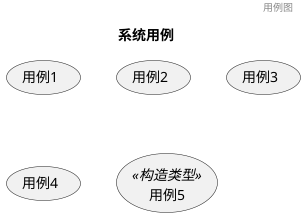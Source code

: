 @startuml
title:系统用例
header:用例图
(用例1)
(用例2) as UC2
usecase 用例3
usecase (用例4) as UC4
(用例5) as (Use) << 构造类型 >>

newpage
title:业务用例
header:用例图
(第一个用例)/
(第二个用例)/ as (UC2)
usecase/ UC3
usecase/ (第四个\n用例) as UC4

note as xxx
* 业务用例：业务用例体现了需求，比如论坛
管理员(护用户,维护帖子等)。
* 系统用例: 系统用例只针对要开发的系统，
作为一个配合者
..
* 业务用例的执行者一般是人或组织，例如广
告客户、网民、市政机关、教委、图书馆；
* 系统用例的执行者为实际与系统交互的操作
人员或程序（外部衔接系统、自动服务、定时器）
end note

newpage

title:系统角色
header:用例图
' 火柴人：默认
' 用户头像样式：skinparam actorStyle awesome
' 透明人样式：skinparam actorStyle hollow
:角色1:
:角色2: as act2
actor 角色3
skinparam actorStyle awesome
actor :角色4: as act4
skinparam actorStyle hollow
"角色5" as act5
'用例的主体是事件流，事件流分为基本流和备选流

newpage
title:业务角色
:第一个参与者:/
:第二个\n参与者\n:/ as Man2
actor/ Actor3
actor/ :第四个参与者: as Person1

newpage
title:用例关系
header:用例图
skinparam actorStyle matchstick
:用户: --> (Use)
"使用XX系统" as (Use)
"管理员“ as Admin
Admin --> (管理XX系统)

newpage
title 用例继承

:Main Admin: as Admin
(Use the application) as (Use)

User <|-- Admin:角色继承
(Start) <|-- (Use):用例继承

newpage
title:用例描述
header:用例图
usecase UC1 as "1. 使用换行
来分割描述用例
--
2. 使用双横线（减号）分割
==
3. 使用双等号来分割
..虚线..
4.使用虚线（双点）来分割
__
5. 使用下划线来分割
"
UC1 --\\ 用户

newpage
title:使用包
header:用例图
left to right direction    /'方向'/
actor 客人 as g            /'角色'/
package 店员 {    /'包1'/
  actor 厨师 as c
  actor 收银员 as fc
}
package 餐厅 {            /'包2'/
  usecase " 吃饭 "     as UC1
  usecase " 喝酒/喝茶 " as UC2
  usecase " 支付 "     as UC3
  usecase " 查账 "     as UC4
}
fc --> UC4
g --> UC1
g --> UC2
g --> UC3

@enduml
